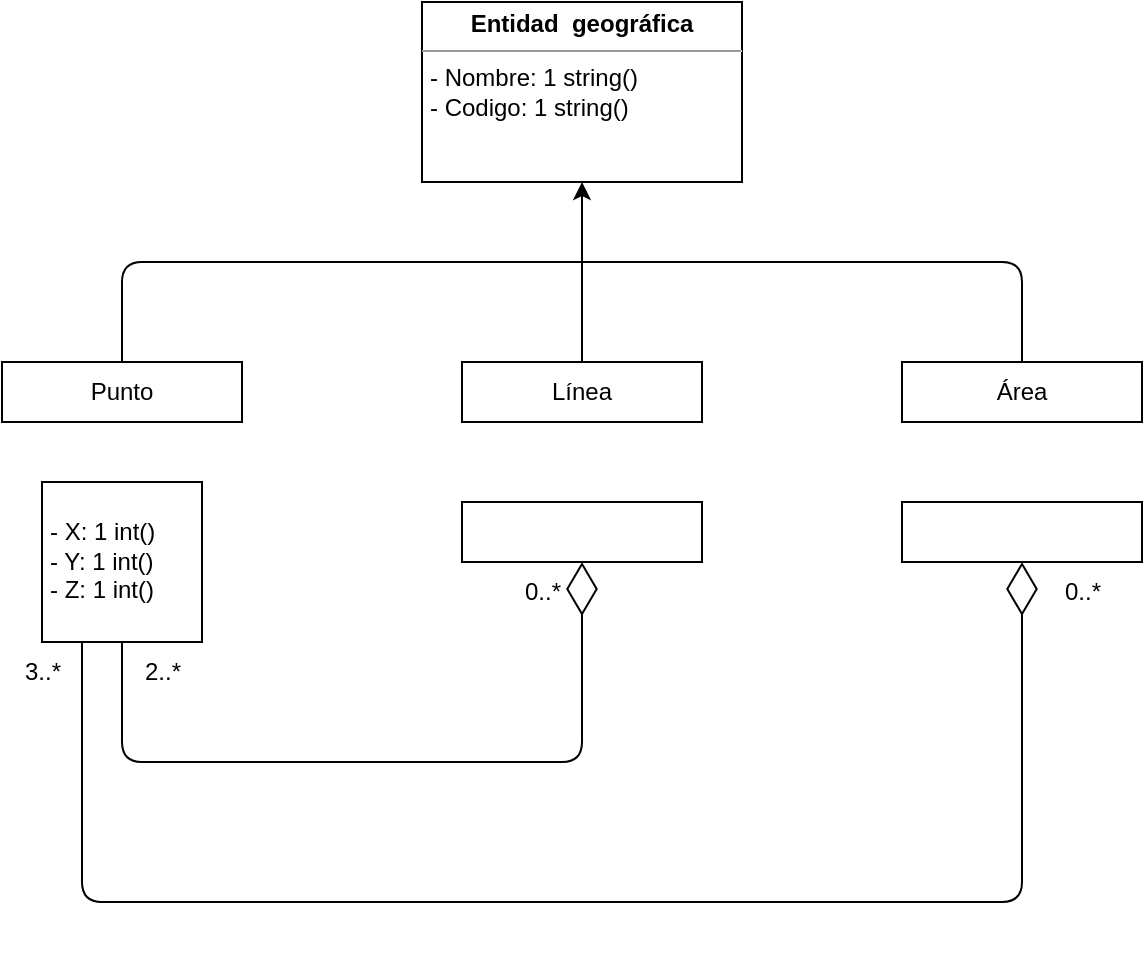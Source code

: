 <mxfile>
    <diagram id="clBAGvc7GY5E4WVCqv55" name="Page-1">
        <mxGraphModel dx="652" dy="416" grid="1" gridSize="10" guides="1" tooltips="1" connect="1" arrows="1" fold="1" page="1" pageScale="1" pageWidth="827" pageHeight="1169" math="0" shadow="0">
            <root>
                <mxCell id="0"/>
                <mxCell id="1" parent="0"/>
                <mxCell id="2" value="&lt;p style=&quot;margin:0px;margin-top:4px;text-align:center;&quot;&gt;&lt;b&gt;Entidad&amp;nbsp; geográfica&lt;/b&gt;&lt;/p&gt;&lt;hr size=&quot;1&quot;&gt;&lt;p style=&quot;margin:0px;margin-left:4px;&quot;&gt;- Nombre: 1 string()&lt;/p&gt;&lt;p style=&quot;margin:0px;margin-left:4px;&quot;&gt;- Codigo: 1 string()&lt;/p&gt;" style="verticalAlign=top;align=left;overflow=fill;fontSize=12;fontFamily=Helvetica;html=1;" vertex="1" parent="1">
                    <mxGeometry x="220" y="150" width="160" height="90" as="geometry"/>
                </mxCell>
                <mxCell id="3" value="Punto" style="whiteSpace=wrap;html=1;" vertex="1" parent="1">
                    <mxGeometry x="10" y="330" width="120" height="30" as="geometry"/>
                </mxCell>
                <mxCell id="7" value="" style="edgeStyle=none;html=1;" edge="1" parent="1" source="4" target="2">
                    <mxGeometry relative="1" as="geometry"/>
                </mxCell>
                <mxCell id="4" value="Línea" style="whiteSpace=wrap;html=1;" vertex="1" parent="1">
                    <mxGeometry x="240" y="330" width="120" height="30" as="geometry"/>
                </mxCell>
                <mxCell id="5" value="Área" style="whiteSpace=wrap;html=1;" vertex="1" parent="1">
                    <mxGeometry x="460" y="330" width="120" height="30" as="geometry"/>
                </mxCell>
                <mxCell id="6" value="" style="endArrow=none;html=1;exitX=0.5;exitY=0;exitDx=0;exitDy=0;entryX=0.5;entryY=0;entryDx=0;entryDy=0;" edge="1" parent="1" source="3" target="5">
                    <mxGeometry width="50" height="50" relative="1" as="geometry">
                        <mxPoint x="280" y="220" as="sourcePoint"/>
                        <mxPoint x="330" y="170" as="targetPoint"/>
                        <Array as="points">
                            <mxPoint x="70" y="280"/>
                            <mxPoint x="290" y="280"/>
                            <mxPoint x="520" y="280"/>
                        </Array>
                    </mxGeometry>
                </mxCell>
                <mxCell id="9" value="&lt;p style=&quot;margin:0px;margin-top:4px;text-align:center;&quot;&gt;&lt;br&gt;&lt;/p&gt;&lt;p style=&quot;margin:0px;margin-left:4px;&quot;&gt;- X: 1 int()&lt;/p&gt;&lt;p style=&quot;margin:0px;margin-left:4px;&quot;&gt;- Y: 1 int()&lt;/p&gt;&lt;p style=&quot;margin:0px;margin-left:4px;&quot;&gt;- Z: 1 int()&lt;/p&gt;" style="verticalAlign=top;align=left;overflow=fill;fontSize=12;fontFamily=Helvetica;html=1;" vertex="1" parent="1">
                    <mxGeometry x="30" y="390" width="80" height="80" as="geometry"/>
                </mxCell>
                <mxCell id="10" value="" style="whiteSpace=wrap;html=1;" vertex="1" parent="1">
                    <mxGeometry x="240" y="400" width="120" height="30" as="geometry"/>
                </mxCell>
                <mxCell id="11" value="" style="whiteSpace=wrap;html=1;" vertex="1" parent="1">
                    <mxGeometry x="460" y="400" width="120" height="30" as="geometry"/>
                </mxCell>
                <mxCell id="12" value="" style="endArrow=diamondThin;endFill=0;endSize=24;html=1;entryX=0.5;entryY=1;entryDx=0;entryDy=0;exitX=0.5;exitY=1;exitDx=0;exitDy=0;" edge="1" parent="1" source="9" target="10">
                    <mxGeometry width="160" relative="1" as="geometry">
                        <mxPoint x="160" y="510" as="sourcePoint"/>
                        <mxPoint x="320" y="510" as="targetPoint"/>
                        <Array as="points">
                            <mxPoint x="70" y="530"/>
                            <mxPoint x="300" y="530"/>
                        </Array>
                    </mxGeometry>
                </mxCell>
                <mxCell id="14" value="2..*" style="text;html=1;align=center;verticalAlign=middle;resizable=0;points=[];autosize=1;strokeColor=none;fillColor=none;" vertex="1" parent="1">
                    <mxGeometry x="70" y="470" width="40" height="30" as="geometry"/>
                </mxCell>
                <mxCell id="15" value="0..*" style="text;html=1;align=center;verticalAlign=middle;resizable=0;points=[];autosize=1;strokeColor=none;fillColor=none;" vertex="1" parent="1">
                    <mxGeometry x="260" y="430" width="40" height="30" as="geometry"/>
                </mxCell>
                <mxCell id="17" value="0..*" style="text;html=1;align=center;verticalAlign=middle;resizable=0;points=[];autosize=1;strokeColor=none;fillColor=none;" vertex="1" parent="1">
                    <mxGeometry x="530" y="430" width="40" height="30" as="geometry"/>
                </mxCell>
                <mxCell id="16" value="3..*" style="text;html=1;align=center;verticalAlign=middle;resizable=0;points=[];autosize=1;strokeColor=none;fillColor=none;" vertex="1" parent="1">
                    <mxGeometry x="10" y="470" width="40" height="30" as="geometry"/>
                </mxCell>
                <mxCell id="19" value="" style="endArrow=diamondThin;endFill=0;endSize=24;html=1;entryX=0.5;entryY=1;entryDx=0;entryDy=0;exitX=0.25;exitY=1;exitDx=0;exitDy=0;" edge="1" parent="1" source="9" target="11">
                    <mxGeometry width="160" relative="1" as="geometry">
                        <mxPoint x="220" y="570" as="sourcePoint"/>
                        <mxPoint x="380" y="570" as="targetPoint"/>
                        <Array as="points">
                            <mxPoint x="50" y="600"/>
                            <mxPoint x="520" y="600"/>
                        </Array>
                    </mxGeometry>
                </mxCell>
            </root>
        </mxGraphModel>
    </diagram>
</mxfile>